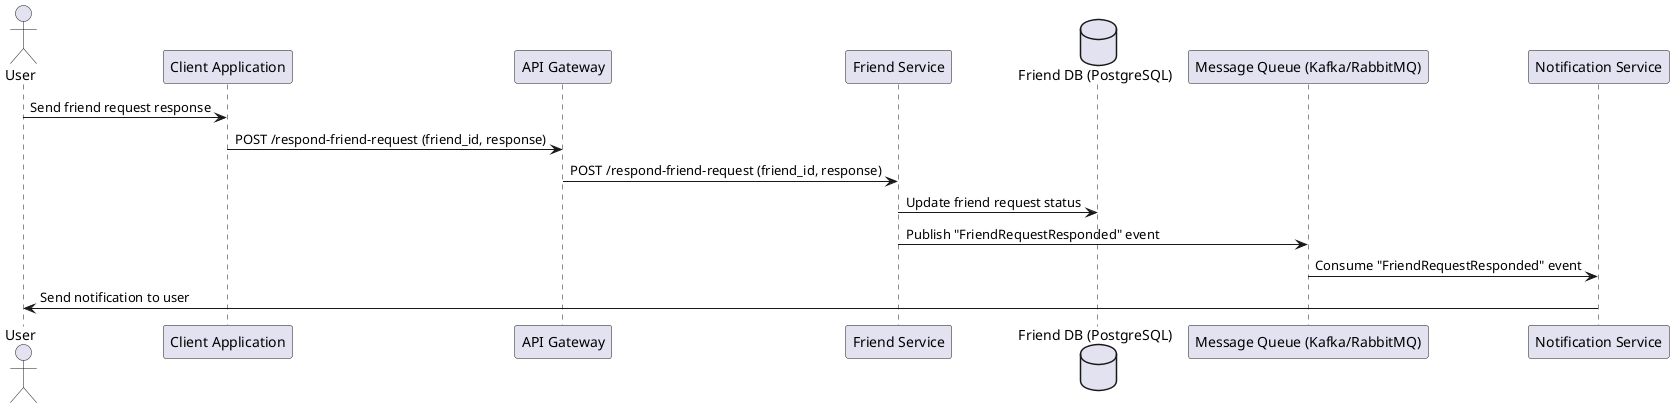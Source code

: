@startuml
actor User
participant "Client Application" as ClientApp
participant "API Gateway" as APIGW
participant "Friend Service" as FriendSvc
database "Friend DB (PostgreSQL)" as FriendDB
participant "Message Queue (Kafka/RabbitMQ)" as MsgQueue
participant "Notification Service" as NotifSvc

User -> ClientApp: Send friend request response
ClientApp -> APIGW: POST /respond-friend-request (friend_id, response)
APIGW -> FriendSvc: POST /respond-friend-request (friend_id, response)
FriendSvc -> FriendDB: Update friend request status
FriendSvc -> MsgQueue: Publish "FriendRequestResponded" event
MsgQueue -> NotifSvc: Consume "FriendRequestResponded" event
NotifSvc -> User: Send notification to user
@enduml
